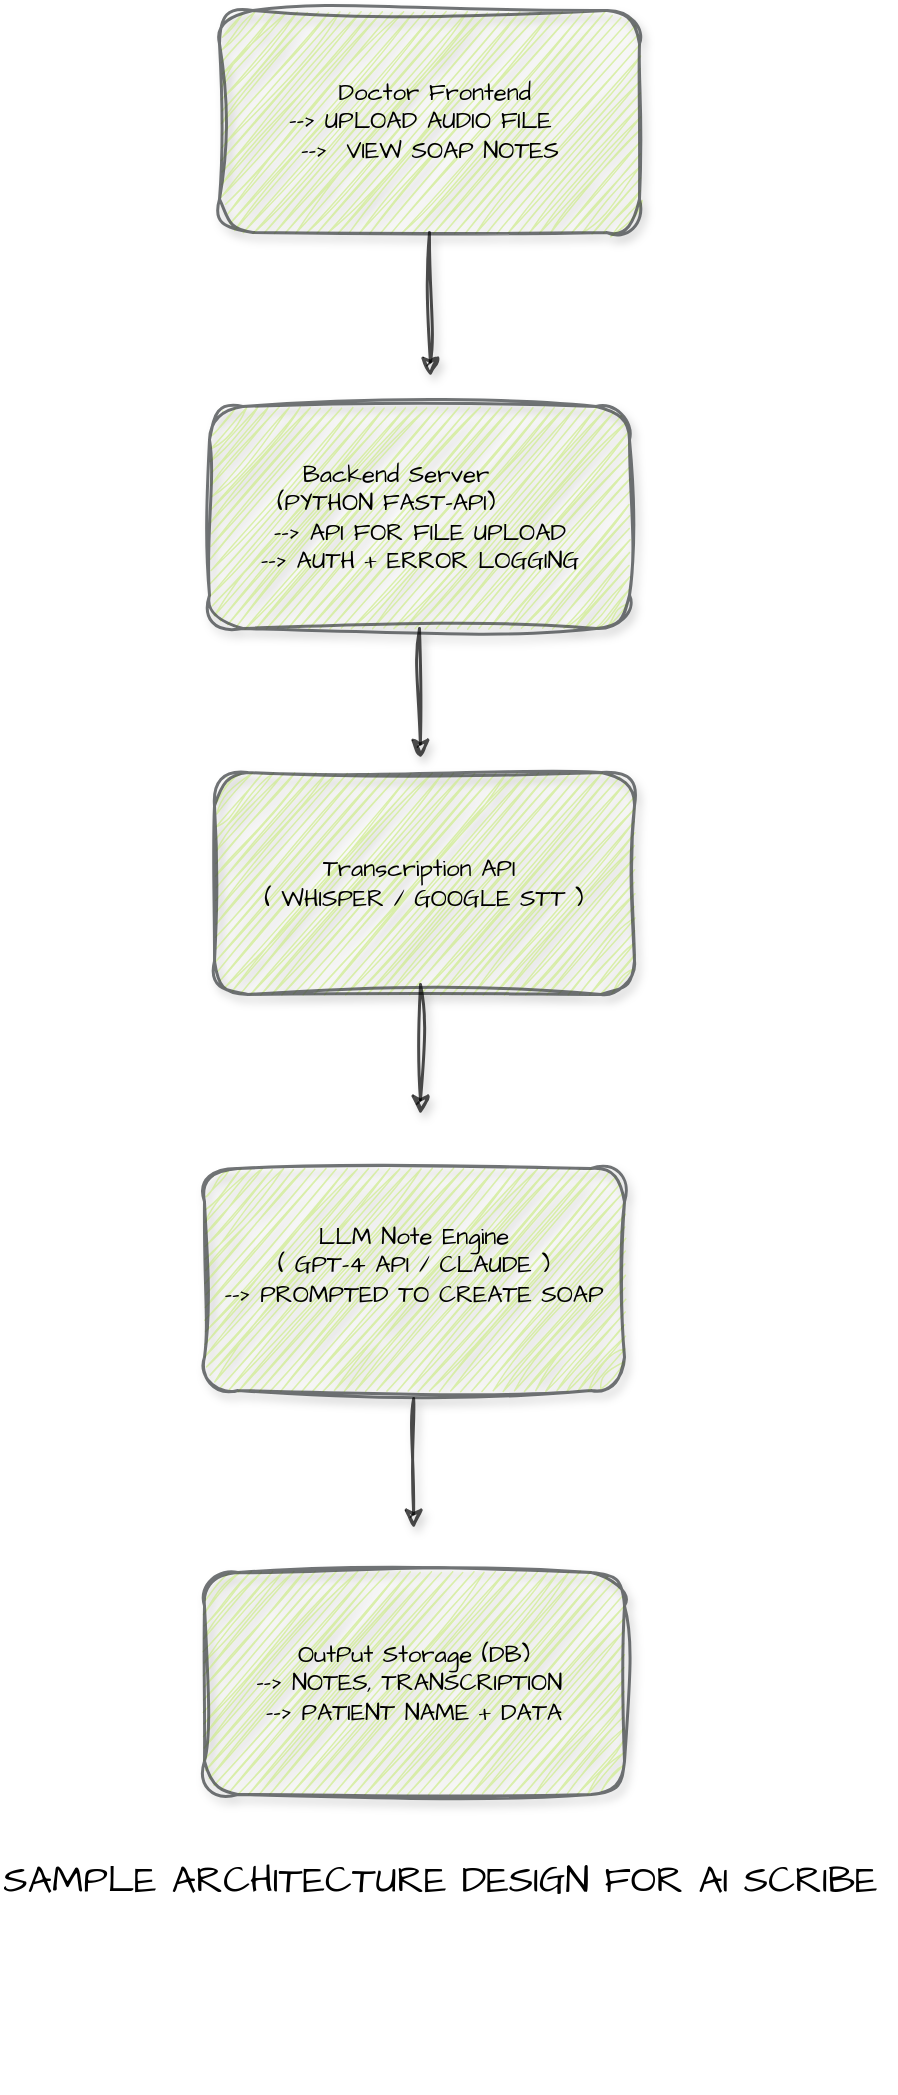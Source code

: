 <mxfile version="27.0.2">
  <diagram name="Page-1" id="n1SpImW-6Twlqz39c4bh">
    <mxGraphModel dx="-113" dy="2793" grid="0" gridSize="10" guides="1" tooltips="1" connect="1" arrows="1" fold="1" page="1" pageScale="1" pageWidth="850" pageHeight="1100" background="light-dark(#FFFFFF,#FFFFFF)" math="0" shadow="0" adaptiveColors="simple">
      <root>
        <mxCell id="0" />
        <mxCell id="1" parent="0" />
        <mxCell id="aDv4anhYwVwWm1UOLou--6" value="&lt;font style=&quot;color: rgb(0, 0, 0);&quot;&gt;&amp;nbsp;Doctor Frontend&lt;/font&gt;&lt;div&gt;&lt;font style=&quot;color: rgb(0, 0, 0);&quot;&gt;--&amp;gt; UPLOAD AUDIO FILE&amp;nbsp;&amp;nbsp;&lt;/font&gt;&lt;/div&gt;&lt;div&gt;&lt;font style=&quot;color: rgb(0, 0, 0);&quot;&gt;--&amp;gt;&amp;nbsp; VIEW SOAP NOTES&lt;/font&gt;&lt;/div&gt;" style="rounded=1;whiteSpace=wrap;html=1;hachureGap=4;fontFamily=Architects Daughter;fontSource=https%3A%2F%2Ffonts.googleapis.com%2Fcss%3Ffamily%3DArchitects%2BDaughter;fillColor=#cdeb8b;strokeColor=#36393d;shadow=1;sketch=1;curveFitting=1;jiggle=2;strokeWidth=1.5;opacity=70;" parent="1" vertex="1">
          <mxGeometry x="2873.5" y="-1032" width="210" height="111" as="geometry" />
        </mxCell>
        <mxCell id="0I5pf4p2CHR6fEAQSS_W-1" value="&lt;div&gt;&lt;font style=&quot;color: rgb(0, 0, 0);&quot;&gt;&amp;nbsp;Backend Server&amp;nbsp; &amp;nbsp; &amp;nbsp;&amp;nbsp;&lt;/font&gt;&lt;/div&gt;&lt;div&gt;&lt;font style=&quot;color: rgb(0, 0, 0);&quot;&gt;(PYTHON FAST-API)&amp;nbsp; &amp;nbsp; &amp;nbsp; &amp;nbsp;&lt;/font&gt;&lt;/div&gt;&lt;div&gt;&lt;font style=&quot;color: rgb(0, 0, 0);&quot;&gt;--&amp;gt; API FOR FILE UPLOAD&lt;/font&gt;&lt;/div&gt;&lt;div&gt;&lt;font style=&quot;color: rgb(0, 0, 0);&quot;&gt;--&amp;gt; AUTH + ERROR LOGGING&lt;/font&gt;&lt;/div&gt;" style="rounded=1;whiteSpace=wrap;html=1;hachureGap=4;fontFamily=Architects Daughter;fontSource=https%3A%2F%2Ffonts.googleapis.com%2Fcss%3Ffamily%3DArchitects%2BDaughter;fillColor=#cdeb8b;strokeColor=#36393d;align=center;shadow=1;sketch=1;curveFitting=1;jiggle=2;strokeWidth=1.5;opacity=70;" vertex="1" parent="1">
          <mxGeometry x="2868.5" y="-834" width="210" height="111" as="geometry" />
        </mxCell>
        <mxCell id="0I5pf4p2CHR6fEAQSS_W-2" value="&lt;font style=&quot;color: rgb(0, 0, 0);&quot;&gt;Transcription API&amp;nbsp;&lt;/font&gt;&lt;div&gt;&lt;font color=&quot;#000000&quot;&gt;( WHISPER / GOOGLE STT )&lt;/font&gt;&lt;/div&gt;" style="rounded=1;whiteSpace=wrap;html=1;hachureGap=4;fontFamily=Architects Daughter;fontSource=https%3A%2F%2Ffonts.googleapis.com%2Fcss%3Ffamily%3DArchitects%2BDaughter;fillColor=#cdeb8b;strokeColor=#36393d;shadow=1;sketch=1;curveFitting=1;jiggle=2;strokeWidth=1.5;opacity=70;" vertex="1" parent="1">
          <mxGeometry x="2871" y="-651" width="210" height="111" as="geometry" />
        </mxCell>
        <mxCell id="0I5pf4p2CHR6fEAQSS_W-3" value="&lt;font style=&quot;color: rgb(0, 0, 0);&quot;&gt;LLM Note Engine&lt;/font&gt;&lt;div&gt;&lt;font style=&quot;color: rgb(0, 0, 0);&quot;&gt;( GPT-4 API / CLAUDE )&lt;/font&gt;&lt;/div&gt;&lt;div&gt;&lt;font style=&quot;color: rgb(0, 0, 0);&quot;&gt;--&amp;gt; PROMPTED TO CREATE SOAP&lt;/font&gt;&lt;/div&gt;&lt;div&gt;&lt;font style=&quot;color: rgb(0, 0, 0);&quot;&gt;&lt;br&gt;&lt;/font&gt;&lt;/div&gt;" style="rounded=1;whiteSpace=wrap;html=1;hachureGap=4;fontFamily=Architects Daughter;fontSource=https%3A%2F%2Ffonts.googleapis.com%2Fcss%3Ffamily%3DArchitects%2BDaughter;fillColor=#cdeb8b;strokeColor=#36393d;shadow=1;sketch=1;curveFitting=1;jiggle=2;strokeWidth=1.5;opacity=70;" vertex="1" parent="1">
          <mxGeometry x="2866" y="-453" width="210" height="111" as="geometry" />
        </mxCell>
        <mxCell id="0I5pf4p2CHR6fEAQSS_W-4" value="&lt;font style=&quot;color: rgb(0, 0, 0);&quot;&gt;OutPut Storage (DB)&lt;/font&gt;&lt;div&gt;&lt;font style=&quot;color: rgb(0, 0, 0);&quot;&gt;--&amp;gt; NOTES, TRANSCRIPTION&amp;nbsp;&lt;/font&gt;&lt;/div&gt;&lt;div&gt;&lt;font style=&quot;color: rgb(0, 0, 0);&quot;&gt;--&amp;gt; PATIENT NAME + DATA&lt;/font&gt;&lt;/div&gt;" style="rounded=1;whiteSpace=wrap;html=1;hachureGap=4;fontFamily=Architects Daughter;fontSource=https%3A%2F%2Ffonts.googleapis.com%2Fcss%3Ffamily%3DArchitects%2BDaughter;fillColor=#cdeb8b;strokeColor=#36393d;direction=west;shadow=1;sketch=1;curveFitting=1;jiggle=2;strokeWidth=1.5;opacity=70;" vertex="1" parent="1">
          <mxGeometry x="2866" y="-251" width="210" height="111" as="geometry" />
        </mxCell>
        <mxCell id="0I5pf4p2CHR6fEAQSS_W-9" value="" style="endArrow=classic;html=1;rounded=0;hachureGap=4;fontFamily=Architects Daughter;fontSource=https%3A%2F%2Ffonts.googleapis.com%2Fcss%3Ffamily%3DArchitects%2BDaughter;exitX=0.5;exitY=1;exitDx=0;exitDy=0;strokeColor=#000000;shadow=1;sketch=1;curveFitting=1;jiggle=2;strokeWidth=1.5;opacity=70;" edge="1" parent="1" source="aDv4anhYwVwWm1UOLou--6">
          <mxGeometry width="50" height="50" relative="1" as="geometry">
            <mxPoint x="3151" y="-564" as="sourcePoint" />
            <mxPoint x="2979" y="-849" as="targetPoint" />
          </mxGeometry>
        </mxCell>
        <mxCell id="0I5pf4p2CHR6fEAQSS_W-10" value="" style="endArrow=classic;html=1;rounded=0;hachureGap=4;fontFamily=Architects Daughter;fontSource=https%3A%2F%2Ffonts.googleapis.com%2Fcss%3Ffamily%3DArchitects%2BDaughter;exitX=0.5;exitY=1;exitDx=0;exitDy=0;strokeColor=#000000;shadow=1;sketch=1;curveFitting=1;jiggle=2;strokeWidth=1.5;opacity=70;" edge="1" parent="1" source="0I5pf4p2CHR6fEAQSS_W-1">
          <mxGeometry width="50" height="50" relative="1" as="geometry">
            <mxPoint x="2989" y="-911" as="sourcePoint" />
            <mxPoint x="2974" y="-658" as="targetPoint" />
          </mxGeometry>
        </mxCell>
        <mxCell id="0I5pf4p2CHR6fEAQSS_W-11" value="" style="endArrow=classic;html=1;rounded=0;hachureGap=4;fontFamily=Architects Daughter;fontSource=https%3A%2F%2Ffonts.googleapis.com%2Fcss%3Ffamily%3DArchitects%2BDaughter;exitX=0.5;exitY=1;exitDx=0;exitDy=0;strokeColor=#000000;shadow=1;sketch=1;curveFitting=1;jiggle=2;strokeWidth=1.5;opacity=70;" edge="1" parent="1">
          <mxGeometry width="50" height="50" relative="1" as="geometry">
            <mxPoint x="2974" y="-545" as="sourcePoint" />
            <mxPoint x="2974" y="-480" as="targetPoint" />
          </mxGeometry>
        </mxCell>
        <mxCell id="0I5pf4p2CHR6fEAQSS_W-12" value="" style="endArrow=classic;html=1;rounded=0;hachureGap=4;fontFamily=Architects Daughter;fontSource=https%3A%2F%2Ffonts.googleapis.com%2Fcss%3Ffamily%3DArchitects%2BDaughter;exitX=0.5;exitY=1;exitDx=0;exitDy=0;strokeColor=#000000;shadow=1;sketch=1;curveFitting=1;jiggle=2;strokeWidth=1.5;opacity=70;" edge="1" parent="1">
          <mxGeometry width="50" height="50" relative="1" as="geometry">
            <mxPoint x="2970.58" y="-338" as="sourcePoint" />
            <mxPoint x="2970.58" y="-273" as="targetPoint" />
          </mxGeometry>
        </mxCell>
        <mxCell id="0I5pf4p2CHR6fEAQSS_W-16" value="&lt;font style=&quot;font-size: 19px;&quot; color=&quot;#000000&quot;&gt;SAMPLE ARCHITECTURE DESIGN FOR AI SCRIBE&amp;nbsp;&lt;/font&gt;" style="text;html=1;whiteSpace=wrap;overflow=hidden;rounded=0;fontFamily=Architects Daughter;fontSource=https%3A%2F%2Ffonts.googleapis.com%2Fcss%3Ffamily%3DArchitects%2BDaughter;align=center;" vertex="1" parent="1">
          <mxGeometry x="2764" y="-114" width="448" height="120" as="geometry" />
        </mxCell>
      </root>
    </mxGraphModel>
  </diagram>
</mxfile>
